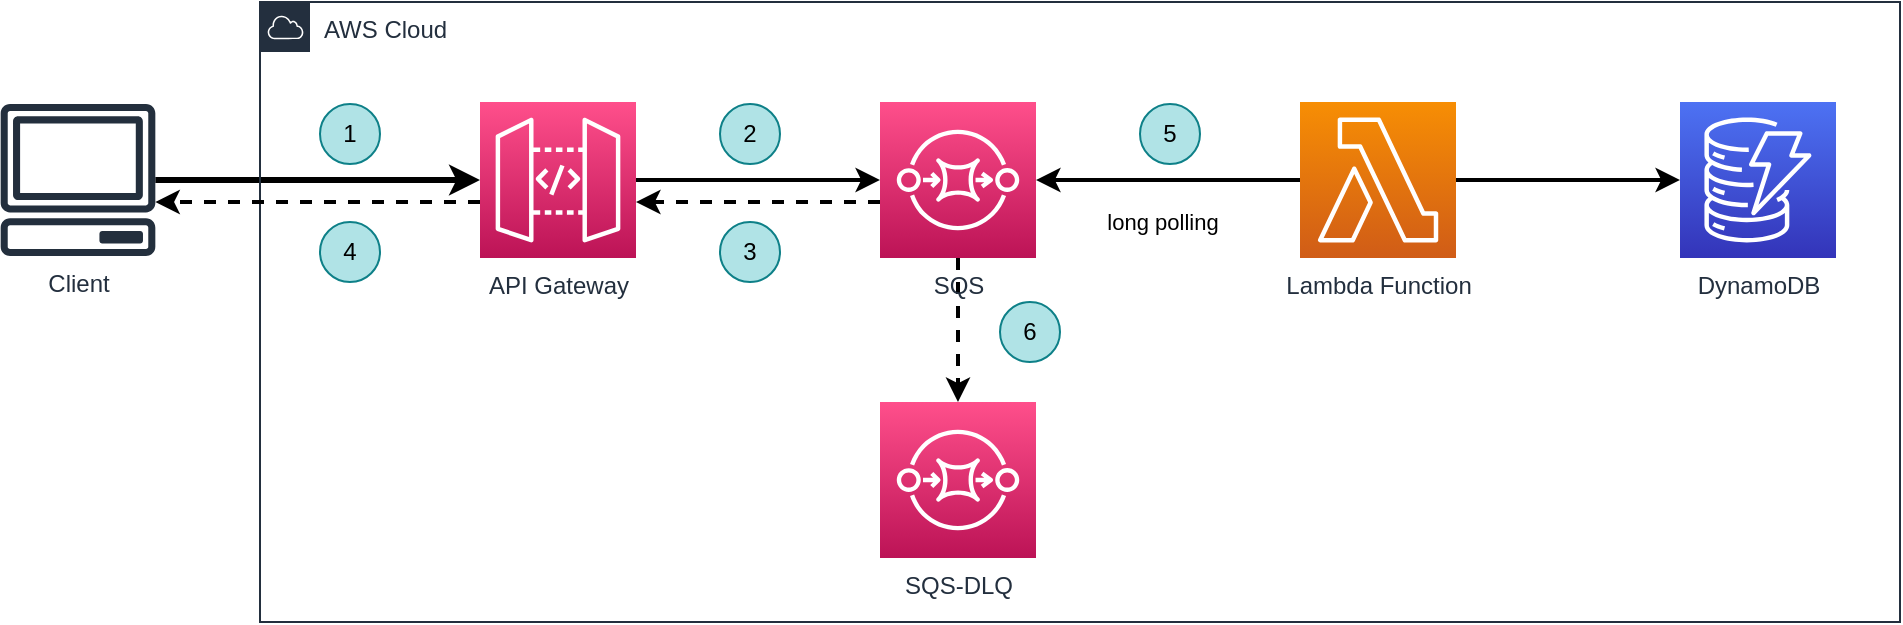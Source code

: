 <mxfile version="15.7.3" type="device"><diagram id="Jqq7ZYosNHJVFauFcloM" name="Page-1"><mxGraphModel dx="1956" dy="852" grid="1" gridSize="10" guides="1" tooltips="1" connect="1" arrows="1" fold="1" page="1" pageScale="1" pageWidth="850" pageHeight="1100" math="0" shadow="0"><root><mxCell id="0"/><mxCell id="1" parent="0"/><mxCell id="YJ0N07vI-W_dVfbIx42Z-4" style="edgeStyle=orthogonalEdgeStyle;rounded=0;orthogonalLoop=1;jettySize=auto;html=1;strokeWidth=3;" parent="1" source="YJ0N07vI-W_dVfbIx42Z-1" target="YJ0N07vI-W_dVfbIx42Z-3" edge="1"><mxGeometry relative="1" as="geometry"/></mxCell><mxCell id="YJ0N07vI-W_dVfbIx42Z-1" value="Client" style="sketch=0;outlineConnect=0;fontColor=#232F3E;gradientColor=none;fillColor=#232F3D;strokeColor=none;dashed=0;verticalLabelPosition=bottom;verticalAlign=top;align=center;html=1;fontSize=12;fontStyle=0;aspect=fixed;pointerEvents=1;shape=mxgraph.aws4.client;" parent="1" vertex="1"><mxGeometry x="-40" y="561" width="78" height="76" as="geometry"/></mxCell><mxCell id="YJ0N07vI-W_dVfbIx42Z-2" value="AWS Cloud" style="points=[[0,0],[0.25,0],[0.5,0],[0.75,0],[1,0],[1,0.25],[1,0.5],[1,0.75],[1,1],[0.75,1],[0.5,1],[0.25,1],[0,1],[0,0.75],[0,0.5],[0,0.25]];outlineConnect=0;gradientColor=none;html=1;whiteSpace=wrap;fontSize=12;fontStyle=0;shape=mxgraph.aws4.group;grIcon=mxgraph.aws4.group_aws_cloud;strokeColor=#232F3E;fillColor=none;verticalAlign=top;align=left;spacingLeft=30;fontColor=#232F3E;dashed=0;" parent="1" vertex="1"><mxGeometry x="90" y="510" width="820" height="310" as="geometry"/></mxCell><mxCell id="DRdceZ-JEuy5tAHswNAy-5" style="edgeStyle=orthogonalEdgeStyle;rounded=1;orthogonalLoop=1;jettySize=auto;html=1;startArrow=none;startFill=0;strokeWidth=2;" edge="1" parent="1" source="YJ0N07vI-W_dVfbIx42Z-3" target="DRdceZ-JEuy5tAHswNAy-3"><mxGeometry relative="1" as="geometry"/></mxCell><mxCell id="DRdceZ-JEuy5tAHswNAy-8" style="edgeStyle=orthogonalEdgeStyle;rounded=1;orthogonalLoop=1;jettySize=auto;html=1;dashed=1;startArrow=none;startFill=0;strokeWidth=2;" edge="1" parent="1" source="YJ0N07vI-W_dVfbIx42Z-3" target="YJ0N07vI-W_dVfbIx42Z-1"><mxGeometry relative="1" as="geometry"><Array as="points"><mxPoint x="140" y="610"/><mxPoint x="140" y="610"/></Array></mxGeometry></mxCell><mxCell id="YJ0N07vI-W_dVfbIx42Z-3" value="API Gateway" style="sketch=0;points=[[0,0,0],[0.25,0,0],[0.5,0,0],[0.75,0,0],[1,0,0],[0,1,0],[0.25,1,0],[0.5,1,0],[0.75,1,0],[1,1,0],[0,0.25,0],[0,0.5,0],[0,0.75,0],[1,0.25,0],[1,0.5,0],[1,0.75,0]];outlineConnect=0;fontColor=#232F3E;gradientColor=#FF4F8B;gradientDirection=north;fillColor=#BC1356;strokeColor=#ffffff;dashed=0;verticalLabelPosition=bottom;verticalAlign=top;align=center;html=1;fontSize=12;fontStyle=0;aspect=fixed;shape=mxgraph.aws4.resourceIcon;resIcon=mxgraph.aws4.api_gateway;" parent="1" vertex="1"><mxGeometry x="200" y="560" width="78" height="78" as="geometry"/></mxCell><mxCell id="DRdceZ-JEuy5tAHswNAy-6" value="long polling" style="edgeStyle=orthogonalEdgeStyle;rounded=1;orthogonalLoop=1;jettySize=auto;html=1;startArrow=none;startFill=0;strokeWidth=2;" edge="1" parent="1" source="YJ0N07vI-W_dVfbIx42Z-7" target="DRdceZ-JEuy5tAHswNAy-3"><mxGeometry x="0.046" y="21" relative="1" as="geometry"><mxPoint as="offset"/></mxGeometry></mxCell><mxCell id="DRdceZ-JEuy5tAHswNAy-17" style="edgeStyle=orthogonalEdgeStyle;rounded=1;orthogonalLoop=1;jettySize=auto;html=1;startArrow=none;startFill=0;strokeWidth=2;" edge="1" parent="1" source="YJ0N07vI-W_dVfbIx42Z-7" target="DRdceZ-JEuy5tAHswNAy-16"><mxGeometry relative="1" as="geometry"/></mxCell><mxCell id="YJ0N07vI-W_dVfbIx42Z-7" value="Lambda Function" style="sketch=0;points=[[0,0,0],[0.25,0,0],[0.5,0,0],[0.75,0,0],[1,0,0],[0,1,0],[0.25,1,0],[0.5,1,0],[0.75,1,0],[1,1,0],[0,0.25,0],[0,0.5,0],[0,0.75,0],[1,0.25,0],[1,0.5,0],[1,0.75,0]];outlineConnect=0;fontColor=#232F3E;gradientColor=#F78E04;gradientDirection=north;fillColor=#D05C17;strokeColor=#ffffff;dashed=0;verticalLabelPosition=bottom;verticalAlign=top;align=center;html=1;fontSize=12;fontStyle=0;aspect=fixed;shape=mxgraph.aws4.resourceIcon;resIcon=mxgraph.aws4.lambda;" parent="1" vertex="1"><mxGeometry x="610" y="560" width="78" height="78" as="geometry"/></mxCell><mxCell id="DRdceZ-JEuy5tAHswNAy-7" style="edgeStyle=orthogonalEdgeStyle;rounded=1;orthogonalLoop=1;jettySize=auto;html=1;startArrow=none;startFill=0;strokeWidth=2;dashed=1;" edge="1" parent="1" source="DRdceZ-JEuy5tAHswNAy-3" target="YJ0N07vI-W_dVfbIx42Z-3"><mxGeometry relative="1" as="geometry"><Array as="points"><mxPoint x="330" y="610"/><mxPoint x="330" y="610"/></Array></mxGeometry></mxCell><mxCell id="DRdceZ-JEuy5tAHswNAy-19" style="edgeStyle=orthogonalEdgeStyle;rounded=1;orthogonalLoop=1;jettySize=auto;html=1;entryX=0.5;entryY=0;entryDx=0;entryDy=0;entryPerimeter=0;startArrow=none;startFill=0;strokeWidth=2;dashed=1;" edge="1" parent="1" source="DRdceZ-JEuy5tAHswNAy-3" target="DRdceZ-JEuy5tAHswNAy-18"><mxGeometry relative="1" as="geometry"/></mxCell><mxCell id="DRdceZ-JEuy5tAHswNAy-3" value="SQS" style="sketch=0;points=[[0,0,0],[0.25,0,0],[0.5,0,0],[0.75,0,0],[1,0,0],[0,1,0],[0.25,1,0],[0.5,1,0],[0.75,1,0],[1,1,0],[0,0.25,0],[0,0.5,0],[0,0.75,0],[1,0.25,0],[1,0.5,0],[1,0.75,0]];outlineConnect=0;fontColor=#232F3E;gradientColor=#FF4F8B;gradientDirection=north;fillColor=#BC1356;strokeColor=#ffffff;dashed=0;verticalLabelPosition=bottom;verticalAlign=top;align=center;html=1;fontSize=12;fontStyle=0;aspect=fixed;shape=mxgraph.aws4.resourceIcon;resIcon=mxgraph.aws4.sqs;" vertex="1" parent="1"><mxGeometry x="400" y="560" width="78" height="78" as="geometry"/></mxCell><mxCell id="DRdceZ-JEuy5tAHswNAy-11" value="1" style="ellipse;whiteSpace=wrap;html=1;aspect=fixed;fillColor=#b0e3e6;strokeColor=#0e8088;" vertex="1" parent="1"><mxGeometry x="120" y="561" width="30" height="30" as="geometry"/></mxCell><mxCell id="DRdceZ-JEuy5tAHswNAy-12" value="2" style="ellipse;whiteSpace=wrap;html=1;aspect=fixed;fillColor=#b0e3e6;strokeColor=#0e8088;" vertex="1" parent="1"><mxGeometry x="320" y="561" width="30" height="30" as="geometry"/></mxCell><mxCell id="DRdceZ-JEuy5tAHswNAy-13" value="3" style="ellipse;whiteSpace=wrap;html=1;aspect=fixed;fillColor=#b0e3e6;strokeColor=#0e8088;" vertex="1" parent="1"><mxGeometry x="320" y="620" width="30" height="30" as="geometry"/></mxCell><mxCell id="DRdceZ-JEuy5tAHswNAy-14" value="4" style="ellipse;whiteSpace=wrap;html=1;aspect=fixed;fillColor=#b0e3e6;strokeColor=#0e8088;" vertex="1" parent="1"><mxGeometry x="120" y="620" width="30" height="30" as="geometry"/></mxCell><mxCell id="DRdceZ-JEuy5tAHswNAy-15" value="5" style="ellipse;whiteSpace=wrap;html=1;aspect=fixed;fillColor=#b0e3e6;strokeColor=#0e8088;" vertex="1" parent="1"><mxGeometry x="530" y="561" width="30" height="30" as="geometry"/></mxCell><mxCell id="DRdceZ-JEuy5tAHswNAy-16" value="DynamoDB" style="sketch=0;points=[[0,0,0],[0.25,0,0],[0.5,0,0],[0.75,0,0],[1,0,0],[0,1,0],[0.25,1,0],[0.5,1,0],[0.75,1,0],[1,1,0],[0,0.25,0],[0,0.5,0],[0,0.75,0],[1,0.25,0],[1,0.5,0],[1,0.75,0]];outlineConnect=0;fontColor=#232F3E;gradientColor=#4D72F3;gradientDirection=north;fillColor=#3334B9;strokeColor=#ffffff;dashed=0;verticalLabelPosition=bottom;verticalAlign=top;align=center;html=1;fontSize=12;fontStyle=0;aspect=fixed;shape=mxgraph.aws4.resourceIcon;resIcon=mxgraph.aws4.dynamodb;" vertex="1" parent="1"><mxGeometry x="800" y="560" width="78" height="78" as="geometry"/></mxCell><mxCell id="DRdceZ-JEuy5tAHswNAy-18" value="SQS-DLQ" style="sketch=0;points=[[0,0,0],[0.25,0,0],[0.5,0,0],[0.75,0,0],[1,0,0],[0,1,0],[0.25,1,0],[0.5,1,0],[0.75,1,0],[1,1,0],[0,0.25,0],[0,0.5,0],[0,0.75,0],[1,0.25,0],[1,0.5,0],[1,0.75,0]];outlineConnect=0;fontColor=#232F3E;gradientColor=#FF4F8B;gradientDirection=north;fillColor=#BC1356;strokeColor=#ffffff;dashed=0;verticalLabelPosition=bottom;verticalAlign=top;align=center;html=1;fontSize=12;fontStyle=0;aspect=fixed;shape=mxgraph.aws4.resourceIcon;resIcon=mxgraph.aws4.sqs;" vertex="1" parent="1"><mxGeometry x="400" y="710" width="78" height="78" as="geometry"/></mxCell><mxCell id="DRdceZ-JEuy5tAHswNAy-20" value="6" style="ellipse;whiteSpace=wrap;html=1;aspect=fixed;fillColor=#b0e3e6;strokeColor=#0e8088;" vertex="1" parent="1"><mxGeometry x="460" y="660" width="30" height="30" as="geometry"/></mxCell></root></mxGraphModel></diagram></mxfile>